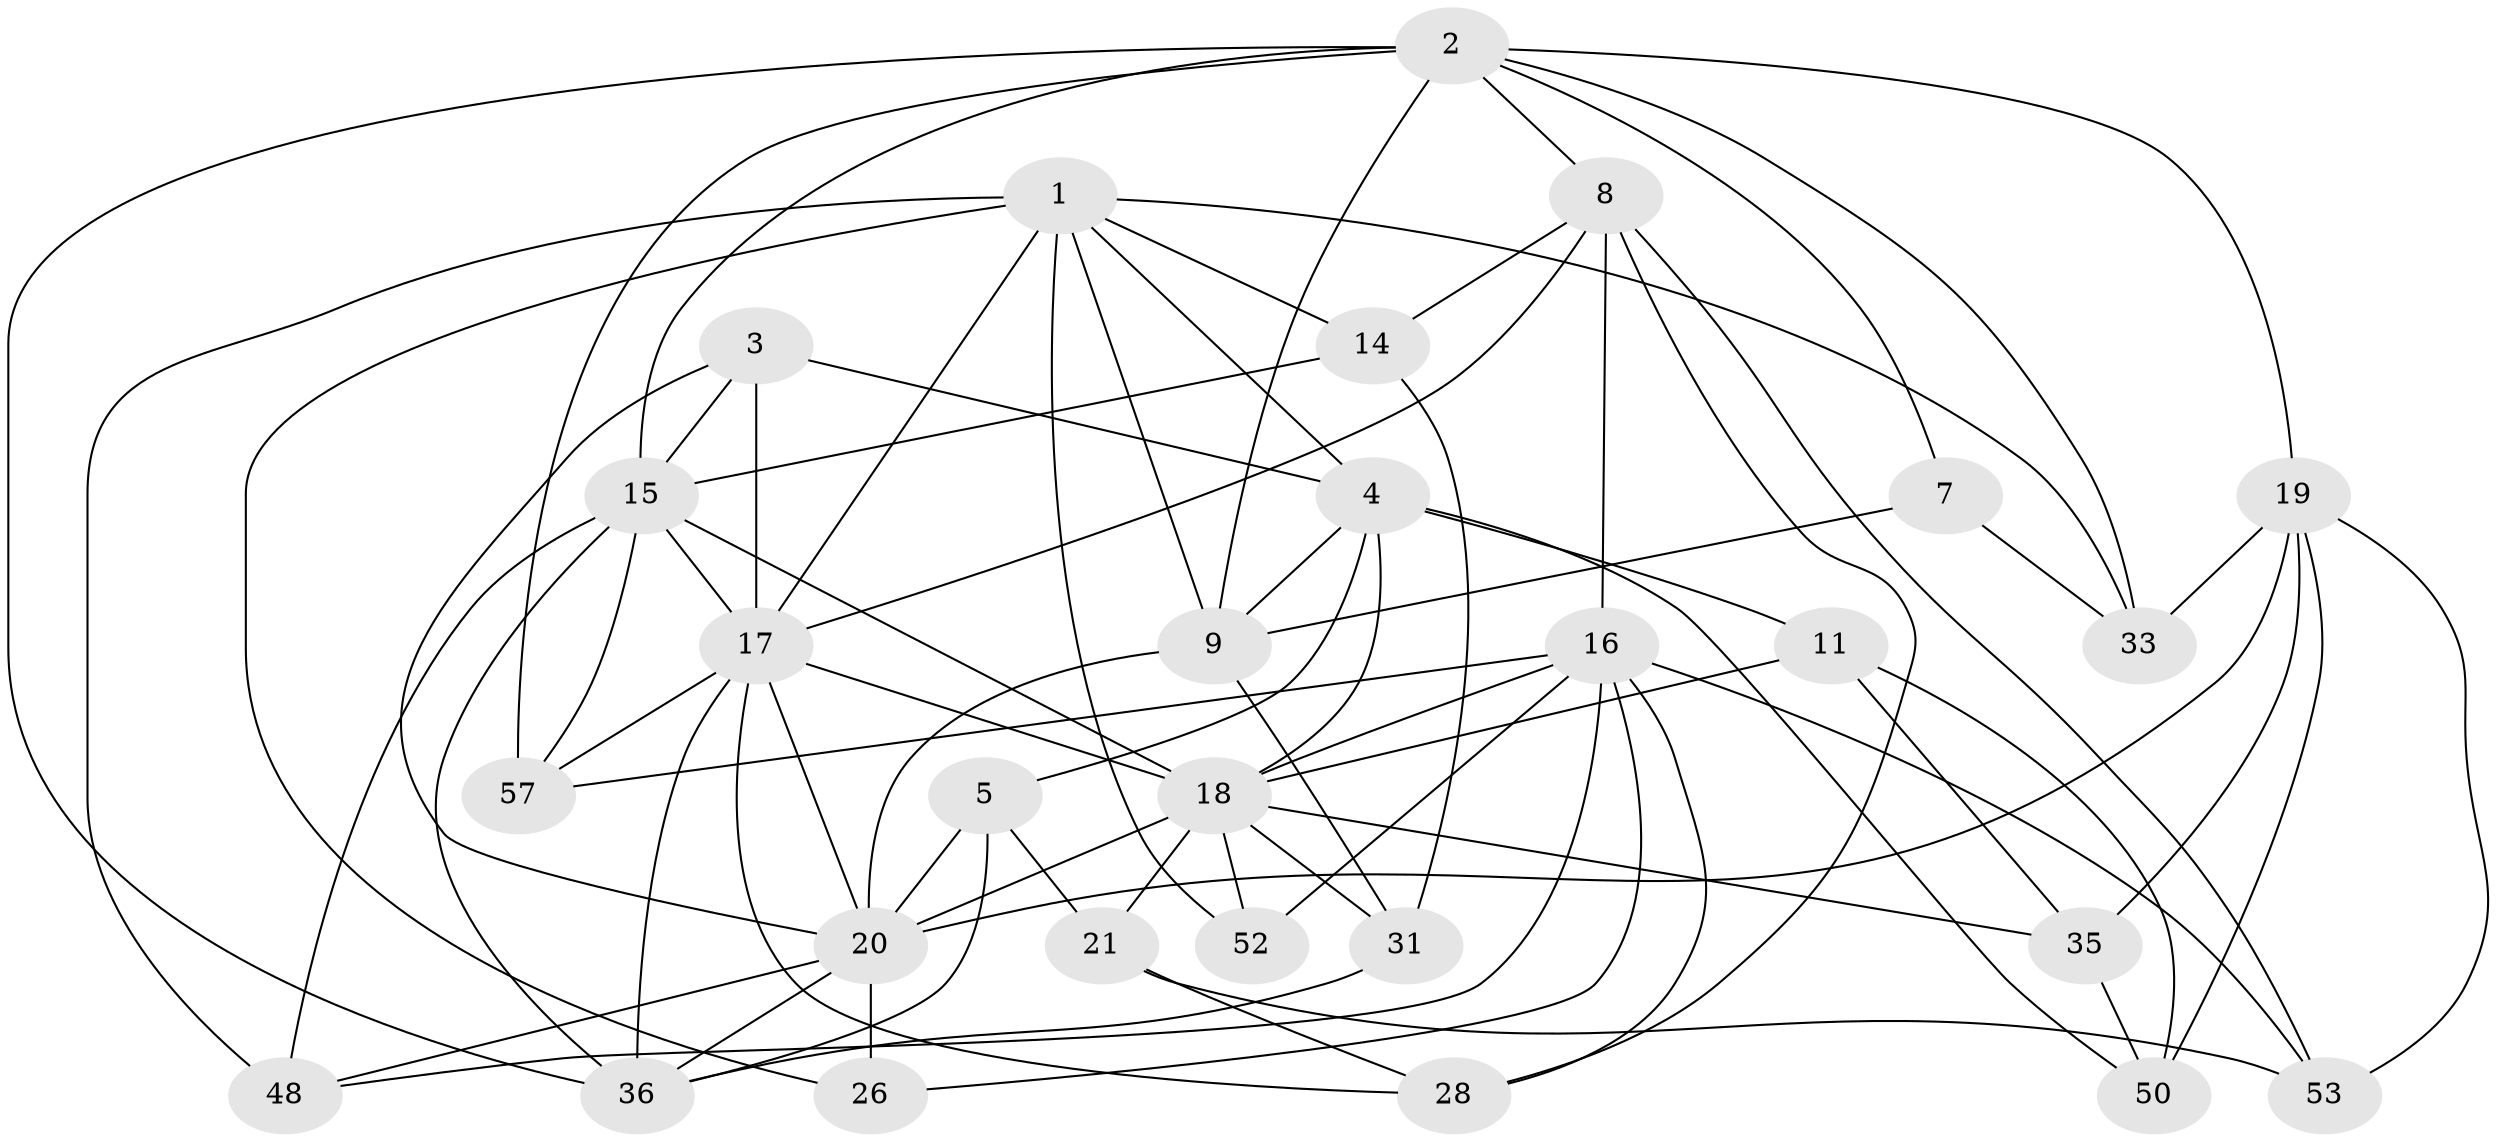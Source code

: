 // original degree distribution, {4: 1.0}
// Generated by graph-tools (version 1.1) at 2025/16/03/09/25 04:16:30]
// undirected, 28 vertices, 76 edges
graph export_dot {
graph [start="1"]
  node [color=gray90,style=filled];
  1 [super="+46+38+44"];
  2 [super="+10+6"];
  3 [super="+47"];
  4 [super="+29"];
  5;
  7;
  8 [super="+13"];
  9 [super="+12+24"];
  11;
  14;
  15 [super="+37"];
  16 [super="+32+25"];
  17 [super="+56+45"];
  18 [super="+34+23"];
  19 [super="+54"];
  20 [super="+22+41"];
  21;
  26;
  28;
  31;
  33;
  35;
  36 [super="+55"];
  48;
  50;
  52;
  53;
  57;
  1 -- 14;
  1 -- 9 [weight=2];
  1 -- 52 [weight=2];
  1 -- 33;
  1 -- 26;
  1 -- 48;
  1 -- 17;
  1 -- 4;
  2 -- 15;
  2 -- 36;
  2 -- 33;
  2 -- 19;
  2 -- 9;
  2 -- 8;
  2 -- 57;
  2 -- 7;
  3 -- 4 [weight=2];
  3 -- 15;
  3 -- 17 [weight=2];
  3 -- 20;
  4 -- 9;
  4 -- 18;
  4 -- 50;
  4 -- 5;
  4 -- 11;
  5 -- 21;
  5 -- 36;
  5 -- 20;
  7 -- 33;
  7 -- 9 [weight=2];
  8 -- 53;
  8 -- 28;
  8 -- 14;
  8 -- 16;
  8 -- 17;
  9 -- 31;
  9 -- 20;
  11 -- 35;
  11 -- 50;
  11 -- 18;
  14 -- 31;
  14 -- 15;
  15 -- 57;
  15 -- 48;
  15 -- 17;
  15 -- 18;
  15 -- 36;
  16 -- 53;
  16 -- 28;
  16 -- 48;
  16 -- 57;
  16 -- 18;
  16 -- 26;
  16 -- 52;
  17 -- 18;
  17 -- 36;
  17 -- 57;
  17 -- 28;
  17 -- 20;
  18 -- 35;
  18 -- 20 [weight=3];
  18 -- 21;
  18 -- 52;
  18 -- 31;
  19 -- 35;
  19 -- 33;
  19 -- 50;
  19 -- 53;
  19 -- 20;
  20 -- 26 [weight=2];
  20 -- 48;
  20 -- 36;
  21 -- 53;
  21 -- 28;
  31 -- 36;
  35 -- 50;
}
